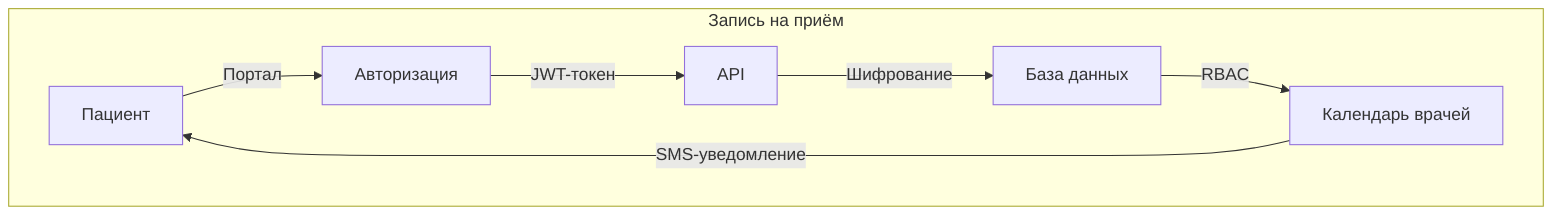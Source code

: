 flowchart TD
    subgraph "Запись на приём"
    A[Пациент] -->|Портал| B[Авторизация]
    B -->|JWT-токен| C[API]
    C -->|Шифрование| D[База данных]
    D -->|RBAC| E[Календарь врачей]
    E -->|SMS-уведомление| A
    end